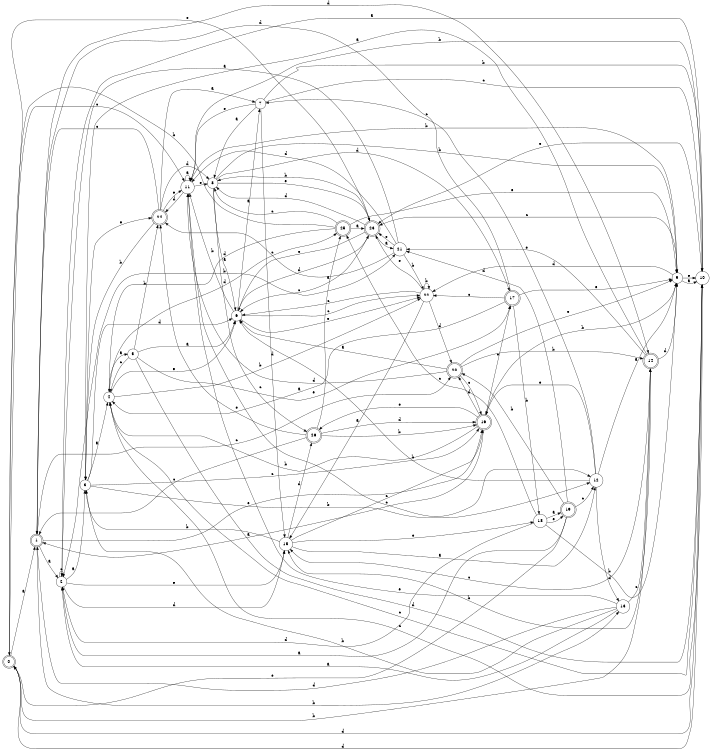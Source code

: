 digraph n22_7 {
__start0 [label="" shape="none"];

rankdir=LR;
size="8,5";

s0 [style="rounded,filled", color="black", fillcolor="white" shape="doublecircle", label="0"];
s1 [style="rounded,filled", color="black", fillcolor="white" shape="doublecircle", label="1"];
s2 [style="filled", color="black", fillcolor="white" shape="circle", label="2"];
s3 [style="filled", color="black", fillcolor="white" shape="circle", label="3"];
s4 [style="filled", color="black", fillcolor="white" shape="circle", label="4"];
s5 [style="filled", color="black", fillcolor="white" shape="circle", label="5"];
s6 [style="filled", color="black", fillcolor="white" shape="circle", label="6"];
s7 [style="filled", color="black", fillcolor="white" shape="circle", label="7"];
s8 [style="filled", color="black", fillcolor="white" shape="circle", label="8"];
s9 [style="filled", color="black", fillcolor="white" shape="circle", label="9"];
s10 [style="filled", color="black", fillcolor="white" shape="circle", label="10"];
s11 [style="filled", color="black", fillcolor="white" shape="circle", label="11"];
s12 [style="filled", color="black", fillcolor="white" shape="circle", label="12"];
s13 [style="filled", color="black", fillcolor="white" shape="circle", label="13"];
s14 [style="rounded,filled", color="black", fillcolor="white" shape="doublecircle", label="14"];
s15 [style="filled", color="black", fillcolor="white" shape="circle", label="15"];
s16 [style="rounded,filled", color="black", fillcolor="white" shape="doublecircle", label="16"];
s17 [style="rounded,filled", color="black", fillcolor="white" shape="doublecircle", label="17"];
s18 [style="filled", color="black", fillcolor="white" shape="circle", label="18"];
s19 [style="rounded,filled", color="black", fillcolor="white" shape="doublecircle", label="19"];
s20 [style="rounded,filled", color="black", fillcolor="white" shape="doublecircle", label="20"];
s21 [style="filled", color="black", fillcolor="white" shape="circle", label="21"];
s22 [style="filled", color="black", fillcolor="white" shape="circle", label="22"];
s23 [style="rounded,filled", color="black", fillcolor="white" shape="doublecircle", label="23"];
s24 [style="rounded,filled", color="black", fillcolor="white" shape="doublecircle", label="24"];
s25 [style="rounded,filled", color="black", fillcolor="white" shape="doublecircle", label="25"];
s26 [style="rounded,filled", color="black", fillcolor="white" shape="doublecircle", label="26"];
s0 -> s1 [label="a"];
s0 -> s14 [label="b"];
s0 -> s11 [label="c"];
s0 -> s10 [label="d"];
s0 -> s23 [label="e"];
s1 -> s2 [label="a"];
s1 -> s13 [label="b"];
s1 -> s20 [label="c"];
s1 -> s14 [label="d"];
s1 -> s16 [label="e"];
s2 -> s3 [label="a"];
s2 -> s21 [label="b"];
s2 -> s2 [label="c"];
s2 -> s15 [label="d"];
s2 -> s15 [label="e"];
s3 -> s4 [label="a"];
s3 -> s12 [label="b"];
s3 -> s16 [label="c"];
s3 -> s6 [label="d"];
s3 -> s24 [label="e"];
s4 -> s5 [label="a"];
s4 -> s22 [label="b"];
s4 -> s10 [label="c"];
s4 -> s25 [label="d"];
s4 -> s6 [label="e"];
s5 -> s6 [label="a"];
s5 -> s24 [label="b"];
s5 -> s4 [label="c"];
s5 -> s10 [label="d"];
s5 -> s17 [label="e"];
s6 -> s7 [label="a"];
s6 -> s11 [label="b"];
s6 -> s22 [label="c"];
s6 -> s23 [label="d"];
s6 -> s22 [label="e"];
s7 -> s8 [label="a"];
s7 -> s10 [label="b"];
s7 -> s10 [label="c"];
s7 -> s15 [label="d"];
s7 -> s11 [label="e"];
s8 -> s6 [label="a"];
s8 -> s9 [label="b"];
s8 -> s26 [label="c"];
s8 -> s17 [label="d"];
s8 -> s23 [label="e"];
s9 -> s10 [label="a"];
s9 -> s16 [label="b"];
s9 -> s23 [label="c"];
s9 -> s22 [label="d"];
s9 -> s10 [label="e"];
s10 -> s2 [label="a"];
s10 -> s11 [label="b"];
s10 -> s4 [label="c"];
s10 -> s0 [label="d"];
s10 -> s23 [label="e"];
s11 -> s11 [label="a"];
s11 -> s9 [label="b"];
s11 -> s12 [label="c"];
s11 -> s24 [label="d"];
s11 -> s8 [label="e"];
s12 -> s9 [label="a"];
s12 -> s6 [label="b"];
s12 -> s7 [label="c"];
s12 -> s13 [label="d"];
s12 -> s16 [label="e"];
s13 -> s2 [label="a"];
s13 -> s3 [label="b"];
s13 -> s14 [label="c"];
s13 -> s1 [label="d"];
s13 -> s11 [label="e"];
s14 -> s3 [label="a"];
s14 -> s15 [label="b"];
s14 -> s15 [label="c"];
s14 -> s9 [label="d"];
s14 -> s21 [label="e"];
s15 -> s12 [label="a"];
s15 -> s3 [label="b"];
s15 -> s16 [label="c"];
s15 -> s26 [label="d"];
s15 -> s18 [label="e"];
s16 -> s1 [label="a"];
s16 -> s4 [label="b"];
s16 -> s17 [label="c"];
s16 -> s20 [label="d"];
s16 -> s26 [label="e"];
s17 -> s4 [label="a"];
s17 -> s18 [label="b"];
s17 -> s22 [label="c"];
s17 -> s1 [label="d"];
s17 -> s9 [label="e"];
s18 -> s19 [label="a"];
s18 -> s9 [label="b"];
s18 -> s25 [label="c"];
s18 -> s2 [label="d"];
s18 -> s19 [label="e"];
s19 -> s2 [label="a"];
s19 -> s20 [label="b"];
s19 -> s12 [label="c"];
s19 -> s21 [label="d"];
s19 -> s0 [label="e"];
s20 -> s6 [label="a"];
s20 -> s14 [label="b"];
s20 -> s16 [label="c"];
s20 -> s11 [label="d"];
s20 -> s9 [label="e"];
s21 -> s2 [label="a"];
s21 -> s22 [label="b"];
s21 -> s24 [label="c"];
s21 -> s11 [label="d"];
s21 -> s23 [label="e"];
s22 -> s15 [label="a"];
s22 -> s22 [label="b"];
s22 -> s6 [label="c"];
s22 -> s20 [label="d"];
s22 -> s23 [label="e"];
s23 -> s21 [label="a"];
s23 -> s8 [label="b"];
s23 -> s6 [label="c"];
s23 -> s8 [label="d"];
s23 -> s6 [label="e"];
s24 -> s7 [label="a"];
s24 -> s3 [label="b"];
s24 -> s1 [label="c"];
s24 -> s8 [label="d"];
s24 -> s11 [label="e"];
s25 -> s23 [label="a"];
s25 -> s0 [label="b"];
s25 -> s8 [label="c"];
s25 -> s4 [label="d"];
s25 -> s9 [label="e"];
s26 -> s25 [label="a"];
s26 -> s16 [label="b"];
s26 -> s1 [label="c"];
s26 -> s16 [label="d"];
s26 -> s24 [label="e"];

}